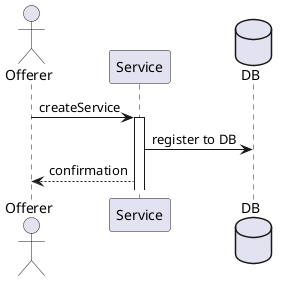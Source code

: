 @startuml


actor Offerer
participant Service
database DB

Offerer -> Service: createService
activate Service

Service -> DB: register to DB

Service --> Offerer : confirmation




@enduml